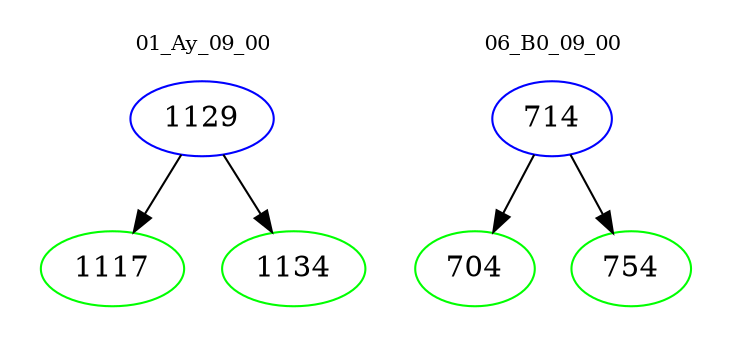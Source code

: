 digraph{
subgraph cluster_0 {
color = white
label = "01_Ay_09_00";
fontsize=10;
T0_1129 [label="1129", color="blue"]
T0_1129 -> T0_1117 [color="black"]
T0_1117 [label="1117", color="green"]
T0_1129 -> T0_1134 [color="black"]
T0_1134 [label="1134", color="green"]
}
subgraph cluster_1 {
color = white
label = "06_B0_09_00";
fontsize=10;
T1_714 [label="714", color="blue"]
T1_714 -> T1_704 [color="black"]
T1_704 [label="704", color="green"]
T1_714 -> T1_754 [color="black"]
T1_754 [label="754", color="green"]
}
}
